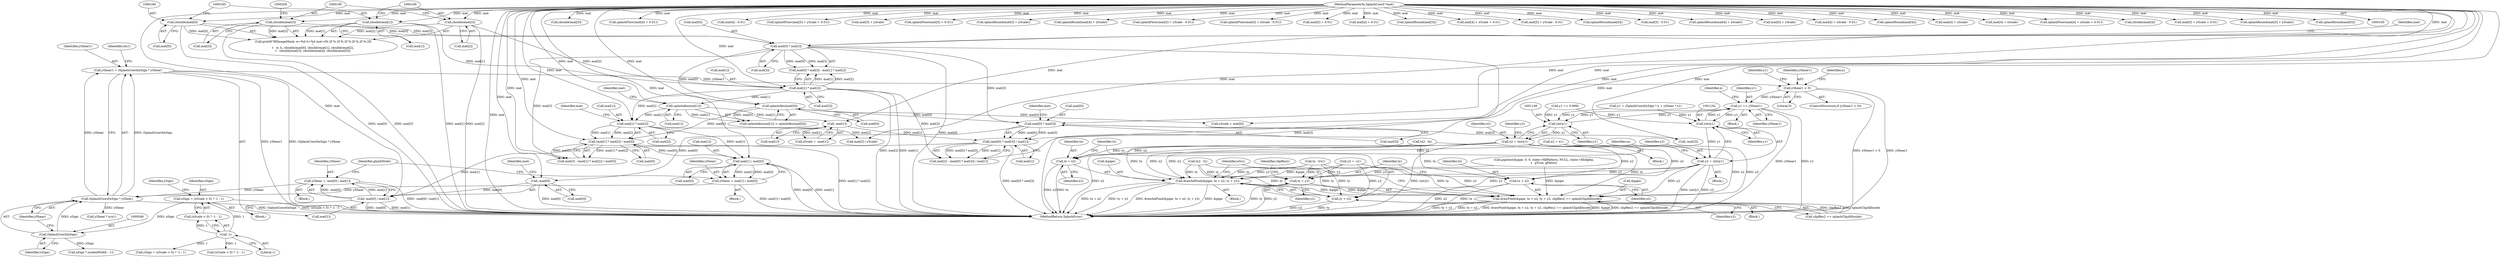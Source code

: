 digraph "0_poppler_9cf2325fb22f812b31858e519411f57747d39bd8_1@integer" {
"1000544" [label="(Call,yShear1 = (SplashCoord)xSign * yShear)"];
"1000546" [label="(Call,(SplashCoord)xSign * yShear)"];
"1000547" [label="(Call,(SplashCoord)xSign)"];
"1000526" [label="(Call,xSign = (xScale < 0) ? -1 : 1)"];
"1000532" [label="(Call,-1)"];
"1000286" [label="(Call,yShear = -mat[0] / mat[1])"];
"1000288" [label="(Call,-mat[0] / mat[1])"];
"1000289" [label="(Call,-mat[0])"];
"1000268" [label="(Call,mat[0] * mat[3])"];
"1000248" [label="(Call,splashAbs(mat[0]))"];
"1000223" [label="(Call,mat[0] * mat[3])"];
"1000179" [label="(Call,(double)mat[0])"];
"1000105" [label="(MethodParameterIn,SplashCoord *mat)"];
"1000194" [label="(Call,(double)mat[3])"];
"1000267" [label="(Call,(mat[0] * mat[3]) / mat[1])"];
"1000257" [label="(Call,-mat[1])"];
"1000244" [label="(Call,splashAbs(mat[1]))"];
"1000230" [label="(Call,mat[1] * mat[2])"];
"1000184" [label="(Call,(double)mat[1])"];
"1000189" [label="(Call,(double)mat[2])"];
"1000327" [label="(Call,yShear = mat[1] / mat[0])"];
"1000329" [label="(Call,mat[1] / mat[0])"];
"1000310" [label="(Call,mat[1] * mat[2])"];
"1000309" [label="(Call,(mat[1] * mat[2]) / mat[0])"];
"1001101" [label="(Call,yShear1 < 0)"];
"1001273" [label="(Call,y1 += yShear1)"];
"1001147" [label="(Call,(int)y1)"];
"1001145" [label="(Call,x2 = (int)y1)"];
"1001244" [label="(Call,drawAAPixel(&pipe, tx + x2, ty + y2))"];
"1001255" [label="(Call,drawPixel(&pipe, tx + x2, ty + y2, clipRes2 == splashClipAllInside))"];
"1001247" [label="(Call,tx + x2)"];
"1001258" [label="(Call,tx + x2)"];
"1001161" [label="(Call,(int)y1)"];
"1001159" [label="(Call,y2 = (int)y1)"];
"1001250" [label="(Call,ty + y2)"];
"1001261" [label="(Call,ty + y2)"];
"1000547" [label="(Call,(SplashCoord)xSign)"];
"1001147" [label="(Call,(int)y1)"];
"1000204" [label="(Call,(double)mat[5])"];
"1001263" [label="(Identifier,y2)"];
"1000276" [label="(Identifier,mat)"];
"1001258" [label="(Call,tx + x2)"];
"1001165" [label="(Identifier,m)"];
"1001151" [label="(Identifier,y2)"];
"1001103" [label="(Literal,0)"];
"1000281" [label="(Call,-mat[3])"];
"1000234" [label="(Call,mat[2])"];
"1000105" [label="(MethodParameterIn,SplashCoord *mat)"];
"1000268" [label="(Call,mat[0] * mat[3])"];
"1001248" [label="(Identifier,tx)"];
"1000196" [label="(Call,mat[3])"];
"1000248" [label="(Call,splashAbs(mat[0]))"];
"1000314" [label="(Call,mat[2])"];
"1001109" [label="(Identifier,n)"];
"1000194" [label="(Call,(double)mat[3])"];
"1000175" [label="(Call,printf(\"fillImageMask: w=%d h=%d mat=[%.2f %.2f %.2f %.2f %.2f %.2f]\n\",\n\t   w, h, (double)mat[0], (double)mat[1], (double)mat[2],\n\t   (double)mat[3], (double)mat[4], (double)mat[5]))"];
"1001160" [label="(Identifier,y2)"];
"1000528" [label="(Call,(xScale < 0) ? -1 : 1)"];
"1000263" [label="(Call,mat[2] - (mat[0] * mat[3]) / mat[1])"];
"1000546" [label="(Call,(SplashCoord)xSign * yShear)"];
"1000407" [label="(Call,splashFloor(mat[4] + 0.01))"];
"1000568" [label="(Call,yShear * urx1)"];
"1000388" [label="(Call,mat[4] - 0.01)"];
"1000490" [label="(Call,splashFloor(mat[5] + yScale + 0.01))"];
"1001144" [label="(Block,)"];
"1000181" [label="(Call,mat[0])"];
"1001265" [label="(Identifier,clipRes2)"];
"1000311" [label="(Call,mat[1])"];
"1000275" [label="(Call,mat[1])"];
"1001264" [label="(Call,clipRes2 == splashClipAllInside)"];
"1000224" [label="(Call,mat[0])"];
"1000549" [label="(Identifier,xSign)"];
"1000243" [label="(Call,splashAbs(mat[1]) > splashAbs(mat[0]))"];
"1000427" [label="(Call,tx2 - tx)"];
"1001273" [label="(Call,y1 += yShear1)"];
"1001259" [label="(Identifier,tx)"];
"1001243" [label="(Block,)"];
"1001250" [label="(Call,ty + y2)"];
"1000309" [label="(Call,(mat[1] * mat[2]) / mat[0])"];
"1001256" [label="(Call,&pipe)"];
"1000559" [label="(Call,xSign * (scaledWidth - 1))"];
"1000222" [label="(Call,mat[0] * mat[3] - mat[1] * mat[2])"];
"1000289" [label="(Call,-mat[0])"];
"1000449" [label="(Call,mat[5] + yScale)"];
"1000502" [label="(Call,splashFloor(mat[5] + 0.01))"];
"1000544" [label="(Call,yShear1 = (SplashCoord)xSign * yShear)"];
"1001159" [label="(Call,y2 = (int)y1)"];
"1000527" [label="(Identifier,xSign)"];
"1001280" [label="(MethodReturn,SplashError)"];
"1000467" [label="(Call,splashRound(mat[5] + yScale))"];
"1001105" [label="(Call,y1 += 0.999)"];
"1000107" [label="(Block,)"];
"1000545" [label="(Identifier,yShear1)"];
"1000522" [label="(Call,ty2 - ty)"];
"1000372" [label="(Call,splashRound(mat[4] + xScale))"];
"1001260" [label="(Identifier,x2)"];
"1000510" [label="(Call,splashFloor(mat[5] + yScale - 0.01))"];
"1000415" [label="(Call,splashFloor(mat[4] + xScale - 0.01))"];
"1001161" [label="(Call,(int)y1)"];
"1001155" [label="(Block,)"];
"1000536" [label="(Identifier,ySign)"];
"1001163" [label="(Identifier,y1)"];
"1000532" [label="(Call,-1)"];
"1000503" [label="(Call,mat[5] + 0.01)"];
"1000286" [label="(Call,yShear = -mat[0] / mat[1])"];
"1001275" [label="(Identifier,yShear1)"];
"1000533" [label="(Literal,1)"];
"1000269" [label="(Call,mat[0])"];
"1000227" [label="(Call,mat[3])"];
"1001156" [label="(Call,x2 = x1)"];
"1001245" [label="(Call,&pipe)"];
"1000526" [label="(Call,xSign = (xScale < 0) ? -1 : 1)"];
"1000267" [label="(Call,(mat[0] * mat[3]) / mat[1])"];
"1000408" [label="(Call,mat[4] + 0.01)"];
"1000441" [label="(Call,splashRound(mat[5]))"];
"1000250" [label="(Identifier,mat)"];
"1001254" [label="(Block,)"];
"1001149" [label="(Identifier,y1)"];
"1001249" [label="(Identifier,x2)"];
"1000297" [label="(Block,)"];
"1000328" [label="(Identifier,yShear)"];
"1000396" [label="(Call,mat[4] + xScale + 0.01)"];
"1000191" [label="(Call,mat[2])"];
"1000327" [label="(Call,yShear = mat[1] / mat[0])"];
"1000511" [label="(Call,mat[5] + yScale - 0.01)"];
"1000333" [label="(Call,mat[0])"];
"1001150" [label="(Call,y2 = -x1)"];
"1001106" [label="(Identifier,y1)"];
"1000318" [label="(Identifier,mat)"];
"1000230" [label="(Call,mat[1] * mat[2])"];
"1000663" [label="(Call,ty - lrx1)"];
"1001262" [label="(Identifier,ty)"];
"1000294" [label="(Identifier,mat)"];
"1000305" [label="(Call,mat[3] - (mat[1] * mat[2]) / mat[0])"];
"1001101" [label="(Call,yShear1 < 0)"];
"1000232" [label="(Identifier,mat)"];
"1000365" [label="(Call,splashRound(mat[4]))"];
"1000245" [label="(Call,mat[1])"];
"1001100" [label="(ControlStructure,if (yShear1 < 0))"];
"1000483" [label="(Call,mat[5] - 0.01)"];
"1001274" [label="(Identifier,y1)"];
"1001255" [label="(Call,drawPixel(&pipe, tx + x2, ty + y2, clipRes2 == splashClipAllInside))"];
"1000353" [label="(Call,splashRound(mat[4] + xScale))"];
"1000900" [label="(Call,pipeInit(&pipe, 0, 0, state->fillPattern, NULL, state->fillAlpha,\n\t   gTrue, gFalse))"];
"1000249" [label="(Call,mat[0])"];
"1001089" [label="(Call,y1 = (SplashCoord)ySign * y + yShear * x1)"];
"1000184" [label="(Call,(double)mat[1])"];
"1000468" [label="(Call,mat[5] + yScale)"];
"1000244" [label="(Call,splashAbs(mat[1]))"];
"1001247" [label="(Call,tx + x2)"];
"1000272" [label="(Call,mat[3])"];
"1001252" [label="(Identifier,y2)"];
"1000186" [label="(Call,mat[1])"];
"1000293" [label="(Call,mat[1])"];
"1000416" [label="(Call,mat[4] + xScale - 0.01)"];
"1000258" [label="(Call,mat[1])"];
"1001102" [label="(Identifier,yShear1)"];
"1001145" [label="(Call,x2 = (int)y1)"];
"1001268" [label="(Identifier,xSrc)"];
"1000346" [label="(Call,splashRound(mat[4]))"];
"1000223" [label="(Call,mat[0] * mat[3])"];
"1001124" [label="(Identifier,x)"];
"1000322" [label="(Call,mat[2] / yScale)"];
"1000330" [label="(Call,mat[1])"];
"1000354" [label="(Call,mat[4] + xScale)"];
"1000179" [label="(Call,(double)mat[0])"];
"1001125" [label="(Block,)"];
"1000329" [label="(Call,mat[1] / mat[0])"];
"1000552" [label="(Identifier,ulx1)"];
"1000535" [label="(Call,ySign = (yScale < 0) ? -1 : 1)"];
"1000290" [label="(Call,mat[0])"];
"1000373" [label="(Call,mat[4] + xScale)"];
"1000255" [label="(Call,xScale = -mat[1])"];
"1000231" [label="(Call,mat[1])"];
"1000317" [label="(Call,mat[0])"];
"1000298" [label="(Call,xScale = mat[0])"];
"1000310" [label="(Call,mat[1] * mat[2])"];
"1000550" [label="(Identifier,yShear)"];
"1000395" [label="(Call,splashFloor(mat[4] + xScale + 0.01))"];
"1000199" [label="(Call,(double)mat[4])"];
"1000491" [label="(Call,mat[5] + yScale + 0.01)"];
"1001251" [label="(Identifier,ty)"];
"1000448" [label="(Call,splashRound(mat[5] + yScale))"];
"1000337" [label="(Identifier,glyphMode)"];
"1000537" [label="(Call,(yScale < 0) ? -1 : 1)"];
"1001244" [label="(Call,drawAAPixel(&pipe, tx + x2, ty + y2))"];
"1000460" [label="(Call,splashRound(mat[5]))"];
"1001261" [label="(Call,ty + y2)"];
"1000254" [label="(Block,)"];
"1000257" [label="(Call,-mat[1])"];
"1000189" [label="(Call,(double)mat[2])"];
"1001146" [label="(Identifier,x2)"];
"1000287" [label="(Identifier,yShear)"];
"1000288" [label="(Call,-mat[0] / mat[1])"];
"1000544" -> "1000107"  [label="AST: "];
"1000544" -> "1000546"  [label="CFG: "];
"1000545" -> "1000544"  [label="AST: "];
"1000546" -> "1000544"  [label="AST: "];
"1000552" -> "1000544"  [label="CFG: "];
"1000544" -> "1001280"  [label="DDG: (SplashCoord)xSign * yShear"];
"1000544" -> "1001280"  [label="DDG: yShear1"];
"1000546" -> "1000544"  [label="DDG: (SplashCoord)xSign"];
"1000546" -> "1000544"  [label="DDG: yShear"];
"1000544" -> "1001101"  [label="DDG: yShear1"];
"1000546" -> "1000550"  [label="CFG: "];
"1000547" -> "1000546"  [label="AST: "];
"1000550" -> "1000546"  [label="AST: "];
"1000546" -> "1001280"  [label="DDG: (SplashCoord)xSign"];
"1000547" -> "1000546"  [label="DDG: xSign"];
"1000286" -> "1000546"  [label="DDG: yShear"];
"1000327" -> "1000546"  [label="DDG: yShear"];
"1000546" -> "1000568"  [label="DDG: yShear"];
"1000547" -> "1000549"  [label="CFG: "];
"1000548" -> "1000547"  [label="AST: "];
"1000549" -> "1000547"  [label="AST: "];
"1000550" -> "1000547"  [label="CFG: "];
"1000526" -> "1000547"  [label="DDG: xSign"];
"1000547" -> "1000559"  [label="DDG: xSign"];
"1000526" -> "1000107"  [label="AST: "];
"1000526" -> "1000528"  [label="CFG: "];
"1000527" -> "1000526"  [label="AST: "];
"1000528" -> "1000526"  [label="AST: "];
"1000536" -> "1000526"  [label="CFG: "];
"1000526" -> "1001280"  [label="DDG: (xScale < 0) ? -1 : 1"];
"1000532" -> "1000526"  [label="DDG: 1"];
"1000532" -> "1000528"  [label="AST: "];
"1000532" -> "1000533"  [label="CFG: "];
"1000533" -> "1000532"  [label="AST: "];
"1000528" -> "1000532"  [label="CFG: "];
"1000532" -> "1000528"  [label="DDG: 1"];
"1000532" -> "1000535"  [label="DDG: 1"];
"1000532" -> "1000537"  [label="DDG: 1"];
"1000286" -> "1000254"  [label="AST: "];
"1000286" -> "1000288"  [label="CFG: "];
"1000287" -> "1000286"  [label="AST: "];
"1000288" -> "1000286"  [label="AST: "];
"1000337" -> "1000286"  [label="CFG: "];
"1000286" -> "1001280"  [label="DDG: -mat[0] / mat[1]"];
"1000288" -> "1000286"  [label="DDG: -mat[0]"];
"1000288" -> "1000286"  [label="DDG: mat[1]"];
"1000288" -> "1000293"  [label="CFG: "];
"1000289" -> "1000288"  [label="AST: "];
"1000293" -> "1000288"  [label="AST: "];
"1000288" -> "1001280"  [label="DDG: mat[1]"];
"1000288" -> "1001280"  [label="DDG: -mat[0]"];
"1000289" -> "1000288"  [label="DDG: mat[0]"];
"1000267" -> "1000288"  [label="DDG: mat[1]"];
"1000105" -> "1000288"  [label="DDG: mat"];
"1000289" -> "1000290"  [label="CFG: "];
"1000290" -> "1000289"  [label="AST: "];
"1000294" -> "1000289"  [label="CFG: "];
"1000289" -> "1001280"  [label="DDG: mat[0]"];
"1000268" -> "1000289"  [label="DDG: mat[0]"];
"1000105" -> "1000289"  [label="DDG: mat"];
"1000268" -> "1000267"  [label="AST: "];
"1000268" -> "1000272"  [label="CFG: "];
"1000269" -> "1000268"  [label="AST: "];
"1000272" -> "1000268"  [label="AST: "];
"1000276" -> "1000268"  [label="CFG: "];
"1000268" -> "1000267"  [label="DDG: mat[0]"];
"1000268" -> "1000267"  [label="DDG: mat[3]"];
"1000248" -> "1000268"  [label="DDG: mat[0]"];
"1000105" -> "1000268"  [label="DDG: mat"];
"1000223" -> "1000268"  [label="DDG: mat[3]"];
"1000268" -> "1000281"  [label="DDG: mat[3]"];
"1000248" -> "1000243"  [label="AST: "];
"1000248" -> "1000249"  [label="CFG: "];
"1000249" -> "1000248"  [label="AST: "];
"1000243" -> "1000248"  [label="CFG: "];
"1000248" -> "1000243"  [label="DDG: mat[0]"];
"1000223" -> "1000248"  [label="DDG: mat[0]"];
"1000105" -> "1000248"  [label="DDG: mat"];
"1000248" -> "1000298"  [label="DDG: mat[0]"];
"1000248" -> "1000309"  [label="DDG: mat[0]"];
"1000223" -> "1000222"  [label="AST: "];
"1000223" -> "1000227"  [label="CFG: "];
"1000224" -> "1000223"  [label="AST: "];
"1000227" -> "1000223"  [label="AST: "];
"1000232" -> "1000223"  [label="CFG: "];
"1000223" -> "1001280"  [label="DDG: mat[3]"];
"1000223" -> "1001280"  [label="DDG: mat[0]"];
"1000223" -> "1000222"  [label="DDG: mat[0]"];
"1000223" -> "1000222"  [label="DDG: mat[3]"];
"1000179" -> "1000223"  [label="DDG: mat[0]"];
"1000105" -> "1000223"  [label="DDG: mat"];
"1000194" -> "1000223"  [label="DDG: mat[3]"];
"1000223" -> "1000305"  [label="DDG: mat[3]"];
"1000179" -> "1000175"  [label="AST: "];
"1000179" -> "1000181"  [label="CFG: "];
"1000180" -> "1000179"  [label="AST: "];
"1000181" -> "1000179"  [label="AST: "];
"1000185" -> "1000179"  [label="CFG: "];
"1000179" -> "1001280"  [label="DDG: mat[0]"];
"1000179" -> "1000175"  [label="DDG: mat[0]"];
"1000105" -> "1000179"  [label="DDG: mat"];
"1000105" -> "1000100"  [label="AST: "];
"1000105" -> "1001280"  [label="DDG: mat"];
"1000105" -> "1000184"  [label="DDG: mat"];
"1000105" -> "1000189"  [label="DDG: mat"];
"1000105" -> "1000194"  [label="DDG: mat"];
"1000105" -> "1000199"  [label="DDG: mat"];
"1000105" -> "1000204"  [label="DDG: mat"];
"1000105" -> "1000230"  [label="DDG: mat"];
"1000105" -> "1000244"  [label="DDG: mat"];
"1000105" -> "1000257"  [label="DDG: mat"];
"1000105" -> "1000263"  [label="DDG: mat"];
"1000105" -> "1000267"  [label="DDG: mat"];
"1000105" -> "1000281"  [label="DDG: mat"];
"1000105" -> "1000298"  [label="DDG: mat"];
"1000105" -> "1000305"  [label="DDG: mat"];
"1000105" -> "1000310"  [label="DDG: mat"];
"1000105" -> "1000309"  [label="DDG: mat"];
"1000105" -> "1000322"  [label="DDG: mat"];
"1000105" -> "1000329"  [label="DDG: mat"];
"1000105" -> "1000346"  [label="DDG: mat"];
"1000105" -> "1000353"  [label="DDG: mat"];
"1000105" -> "1000354"  [label="DDG: mat"];
"1000105" -> "1000365"  [label="DDG: mat"];
"1000105" -> "1000372"  [label="DDG: mat"];
"1000105" -> "1000373"  [label="DDG: mat"];
"1000105" -> "1000388"  [label="DDG: mat"];
"1000105" -> "1000395"  [label="DDG: mat"];
"1000105" -> "1000396"  [label="DDG: mat"];
"1000105" -> "1000407"  [label="DDG: mat"];
"1000105" -> "1000408"  [label="DDG: mat"];
"1000105" -> "1000415"  [label="DDG: mat"];
"1000105" -> "1000416"  [label="DDG: mat"];
"1000105" -> "1000441"  [label="DDG: mat"];
"1000105" -> "1000448"  [label="DDG: mat"];
"1000105" -> "1000449"  [label="DDG: mat"];
"1000105" -> "1000460"  [label="DDG: mat"];
"1000105" -> "1000467"  [label="DDG: mat"];
"1000105" -> "1000468"  [label="DDG: mat"];
"1000105" -> "1000483"  [label="DDG: mat"];
"1000105" -> "1000490"  [label="DDG: mat"];
"1000105" -> "1000491"  [label="DDG: mat"];
"1000105" -> "1000502"  [label="DDG: mat"];
"1000105" -> "1000503"  [label="DDG: mat"];
"1000105" -> "1000510"  [label="DDG: mat"];
"1000105" -> "1000511"  [label="DDG: mat"];
"1000194" -> "1000175"  [label="AST: "];
"1000194" -> "1000196"  [label="CFG: "];
"1000195" -> "1000194"  [label="AST: "];
"1000196" -> "1000194"  [label="AST: "];
"1000200" -> "1000194"  [label="CFG: "];
"1000194" -> "1001280"  [label="DDG: mat[3]"];
"1000194" -> "1000175"  [label="DDG: mat[3]"];
"1000267" -> "1000263"  [label="AST: "];
"1000267" -> "1000275"  [label="CFG: "];
"1000275" -> "1000267"  [label="AST: "];
"1000263" -> "1000267"  [label="CFG: "];
"1000267" -> "1001280"  [label="DDG: mat[0] * mat[3]"];
"1000267" -> "1000263"  [label="DDG: mat[0] * mat[3]"];
"1000267" -> "1000263"  [label="DDG: mat[1]"];
"1000257" -> "1000267"  [label="DDG: mat[1]"];
"1000257" -> "1000255"  [label="AST: "];
"1000257" -> "1000258"  [label="CFG: "];
"1000258" -> "1000257"  [label="AST: "];
"1000255" -> "1000257"  [label="CFG: "];
"1000257" -> "1000255"  [label="DDG: mat[1]"];
"1000244" -> "1000257"  [label="DDG: mat[1]"];
"1000244" -> "1000243"  [label="AST: "];
"1000244" -> "1000245"  [label="CFG: "];
"1000245" -> "1000244"  [label="AST: "];
"1000250" -> "1000244"  [label="CFG: "];
"1000244" -> "1000243"  [label="DDG: mat[1]"];
"1000230" -> "1000244"  [label="DDG: mat[1]"];
"1000244" -> "1000310"  [label="DDG: mat[1]"];
"1000230" -> "1000222"  [label="AST: "];
"1000230" -> "1000234"  [label="CFG: "];
"1000231" -> "1000230"  [label="AST: "];
"1000234" -> "1000230"  [label="AST: "];
"1000222" -> "1000230"  [label="CFG: "];
"1000230" -> "1001280"  [label="DDG: mat[1]"];
"1000230" -> "1001280"  [label="DDG: mat[2]"];
"1000230" -> "1000222"  [label="DDG: mat[1]"];
"1000230" -> "1000222"  [label="DDG: mat[2]"];
"1000184" -> "1000230"  [label="DDG: mat[1]"];
"1000189" -> "1000230"  [label="DDG: mat[2]"];
"1000230" -> "1000263"  [label="DDG: mat[2]"];
"1000230" -> "1000310"  [label="DDG: mat[2]"];
"1000184" -> "1000175"  [label="AST: "];
"1000184" -> "1000186"  [label="CFG: "];
"1000185" -> "1000184"  [label="AST: "];
"1000186" -> "1000184"  [label="AST: "];
"1000190" -> "1000184"  [label="CFG: "];
"1000184" -> "1001280"  [label="DDG: mat[1]"];
"1000184" -> "1000175"  [label="DDG: mat[1]"];
"1000189" -> "1000175"  [label="AST: "];
"1000189" -> "1000191"  [label="CFG: "];
"1000190" -> "1000189"  [label="AST: "];
"1000191" -> "1000189"  [label="AST: "];
"1000195" -> "1000189"  [label="CFG: "];
"1000189" -> "1001280"  [label="DDG: mat[2]"];
"1000189" -> "1000175"  [label="DDG: mat[2]"];
"1000327" -> "1000297"  [label="AST: "];
"1000327" -> "1000329"  [label="CFG: "];
"1000328" -> "1000327"  [label="AST: "];
"1000329" -> "1000327"  [label="AST: "];
"1000337" -> "1000327"  [label="CFG: "];
"1000327" -> "1001280"  [label="DDG: mat[1] / mat[0]"];
"1000329" -> "1000327"  [label="DDG: mat[1]"];
"1000329" -> "1000327"  [label="DDG: mat[0]"];
"1000329" -> "1000333"  [label="CFG: "];
"1000330" -> "1000329"  [label="AST: "];
"1000333" -> "1000329"  [label="AST: "];
"1000329" -> "1001280"  [label="DDG: mat[0]"];
"1000329" -> "1001280"  [label="DDG: mat[1]"];
"1000310" -> "1000329"  [label="DDG: mat[1]"];
"1000309" -> "1000329"  [label="DDG: mat[0]"];
"1000310" -> "1000309"  [label="AST: "];
"1000310" -> "1000314"  [label="CFG: "];
"1000311" -> "1000310"  [label="AST: "];
"1000314" -> "1000310"  [label="AST: "];
"1000318" -> "1000310"  [label="CFG: "];
"1000310" -> "1000309"  [label="DDG: mat[1]"];
"1000310" -> "1000309"  [label="DDG: mat[2]"];
"1000310" -> "1000322"  [label="DDG: mat[2]"];
"1000309" -> "1000305"  [label="AST: "];
"1000309" -> "1000317"  [label="CFG: "];
"1000317" -> "1000309"  [label="AST: "];
"1000305" -> "1000309"  [label="CFG: "];
"1000309" -> "1001280"  [label="DDG: mat[1] * mat[2]"];
"1000309" -> "1000305"  [label="DDG: mat[1] * mat[2]"];
"1000309" -> "1000305"  [label="DDG: mat[0]"];
"1001101" -> "1001100"  [label="AST: "];
"1001101" -> "1001103"  [label="CFG: "];
"1001102" -> "1001101"  [label="AST: "];
"1001103" -> "1001101"  [label="AST: "];
"1001106" -> "1001101"  [label="CFG: "];
"1001109" -> "1001101"  [label="CFG: "];
"1001101" -> "1001280"  [label="DDG: yShear1 < 0"];
"1001101" -> "1001280"  [label="DDG: yShear1"];
"1001101" -> "1001273"  [label="DDG: yShear1"];
"1001273" -> "1001125"  [label="AST: "];
"1001273" -> "1001275"  [label="CFG: "];
"1001274" -> "1001273"  [label="AST: "];
"1001275" -> "1001273"  [label="AST: "];
"1001124" -> "1001273"  [label="CFG: "];
"1001273" -> "1001280"  [label="DDG: yShear1"];
"1001273" -> "1001280"  [label="DDG: y1"];
"1001273" -> "1001147"  [label="DDG: y1"];
"1001273" -> "1001161"  [label="DDG: y1"];
"1001161" -> "1001273"  [label="DDG: y1"];
"1001147" -> "1001273"  [label="DDG: y1"];
"1001147" -> "1001145"  [label="AST: "];
"1001147" -> "1001149"  [label="CFG: "];
"1001148" -> "1001147"  [label="AST: "];
"1001149" -> "1001147"  [label="AST: "];
"1001145" -> "1001147"  [label="CFG: "];
"1001147" -> "1001145"  [label="DDG: y1"];
"1001105" -> "1001147"  [label="DDG: y1"];
"1001089" -> "1001147"  [label="DDG: y1"];
"1001145" -> "1001144"  [label="AST: "];
"1001146" -> "1001145"  [label="AST: "];
"1001151" -> "1001145"  [label="CFG: "];
"1001145" -> "1001280"  [label="DDG: x2"];
"1001145" -> "1001280"  [label="DDG: (int)y1"];
"1001145" -> "1001244"  [label="DDG: x2"];
"1001145" -> "1001247"  [label="DDG: x2"];
"1001145" -> "1001255"  [label="DDG: x2"];
"1001145" -> "1001258"  [label="DDG: x2"];
"1001244" -> "1001243"  [label="AST: "];
"1001244" -> "1001250"  [label="CFG: "];
"1001245" -> "1001244"  [label="AST: "];
"1001247" -> "1001244"  [label="AST: "];
"1001250" -> "1001244"  [label="AST: "];
"1001268" -> "1001244"  [label="CFG: "];
"1001244" -> "1001280"  [label="DDG: tx + x2"];
"1001244" -> "1001280"  [label="DDG: ty + y2"];
"1001244" -> "1001280"  [label="DDG: drawAAPixel(&pipe, tx + x2, ty + y2)"];
"1001244" -> "1001280"  [label="DDG: &pipe"];
"1001255" -> "1001244"  [label="DDG: &pipe"];
"1000900" -> "1001244"  [label="DDG: &pipe"];
"1000427" -> "1001244"  [label="DDG: tx"];
"1001156" -> "1001244"  [label="DDG: x2"];
"1000663" -> "1001244"  [label="DDG: ty"];
"1000522" -> "1001244"  [label="DDG: ty"];
"1001150" -> "1001244"  [label="DDG: y2"];
"1001159" -> "1001244"  [label="DDG: y2"];
"1001244" -> "1001255"  [label="DDG: &pipe"];
"1001255" -> "1001254"  [label="AST: "];
"1001255" -> "1001264"  [label="CFG: "];
"1001256" -> "1001255"  [label="AST: "];
"1001258" -> "1001255"  [label="AST: "];
"1001261" -> "1001255"  [label="AST: "];
"1001264" -> "1001255"  [label="AST: "];
"1001268" -> "1001255"  [label="CFG: "];
"1001255" -> "1001280"  [label="DDG: tx + x2"];
"1001255" -> "1001280"  [label="DDG: drawPixel(&pipe, tx + x2, ty + y2, clipRes2 == splashClipAllInside)"];
"1001255" -> "1001280"  [label="DDG: &pipe"];
"1001255" -> "1001280"  [label="DDG: clipRes2 == splashClipAllInside"];
"1001255" -> "1001280"  [label="DDG: ty + y2"];
"1000900" -> "1001255"  [label="DDG: &pipe"];
"1000427" -> "1001255"  [label="DDG: tx"];
"1001156" -> "1001255"  [label="DDG: x2"];
"1000663" -> "1001255"  [label="DDG: ty"];
"1000522" -> "1001255"  [label="DDG: ty"];
"1001150" -> "1001255"  [label="DDG: y2"];
"1001159" -> "1001255"  [label="DDG: y2"];
"1001264" -> "1001255"  [label="DDG: clipRes2"];
"1001264" -> "1001255"  [label="DDG: splashClipAllInside"];
"1001247" -> "1001249"  [label="CFG: "];
"1001248" -> "1001247"  [label="AST: "];
"1001249" -> "1001247"  [label="AST: "];
"1001251" -> "1001247"  [label="CFG: "];
"1001247" -> "1001280"  [label="DDG: x2"];
"1001247" -> "1001280"  [label="DDG: tx"];
"1000427" -> "1001247"  [label="DDG: tx"];
"1001156" -> "1001247"  [label="DDG: x2"];
"1001258" -> "1001260"  [label="CFG: "];
"1001259" -> "1001258"  [label="AST: "];
"1001260" -> "1001258"  [label="AST: "];
"1001262" -> "1001258"  [label="CFG: "];
"1001258" -> "1001280"  [label="DDG: x2"];
"1001258" -> "1001280"  [label="DDG: tx"];
"1000427" -> "1001258"  [label="DDG: tx"];
"1001156" -> "1001258"  [label="DDG: x2"];
"1001161" -> "1001159"  [label="AST: "];
"1001161" -> "1001163"  [label="CFG: "];
"1001162" -> "1001161"  [label="AST: "];
"1001163" -> "1001161"  [label="AST: "];
"1001159" -> "1001161"  [label="CFG: "];
"1001161" -> "1001159"  [label="DDG: y1"];
"1001105" -> "1001161"  [label="DDG: y1"];
"1001089" -> "1001161"  [label="DDG: y1"];
"1001159" -> "1001155"  [label="AST: "];
"1001160" -> "1001159"  [label="AST: "];
"1001165" -> "1001159"  [label="CFG: "];
"1001159" -> "1001280"  [label="DDG: y2"];
"1001159" -> "1001280"  [label="DDG: (int)y1"];
"1001159" -> "1001250"  [label="DDG: y2"];
"1001159" -> "1001261"  [label="DDG: y2"];
"1001250" -> "1001252"  [label="CFG: "];
"1001251" -> "1001250"  [label="AST: "];
"1001252" -> "1001250"  [label="AST: "];
"1001250" -> "1001280"  [label="DDG: ty"];
"1001250" -> "1001280"  [label="DDG: y2"];
"1000663" -> "1001250"  [label="DDG: ty"];
"1000522" -> "1001250"  [label="DDG: ty"];
"1001150" -> "1001250"  [label="DDG: y2"];
"1001261" -> "1001263"  [label="CFG: "];
"1001262" -> "1001261"  [label="AST: "];
"1001263" -> "1001261"  [label="AST: "];
"1001265" -> "1001261"  [label="CFG: "];
"1001261" -> "1001280"  [label="DDG: ty"];
"1001261" -> "1001280"  [label="DDG: y2"];
"1000663" -> "1001261"  [label="DDG: ty"];
"1000522" -> "1001261"  [label="DDG: ty"];
"1001150" -> "1001261"  [label="DDG: y2"];
}
